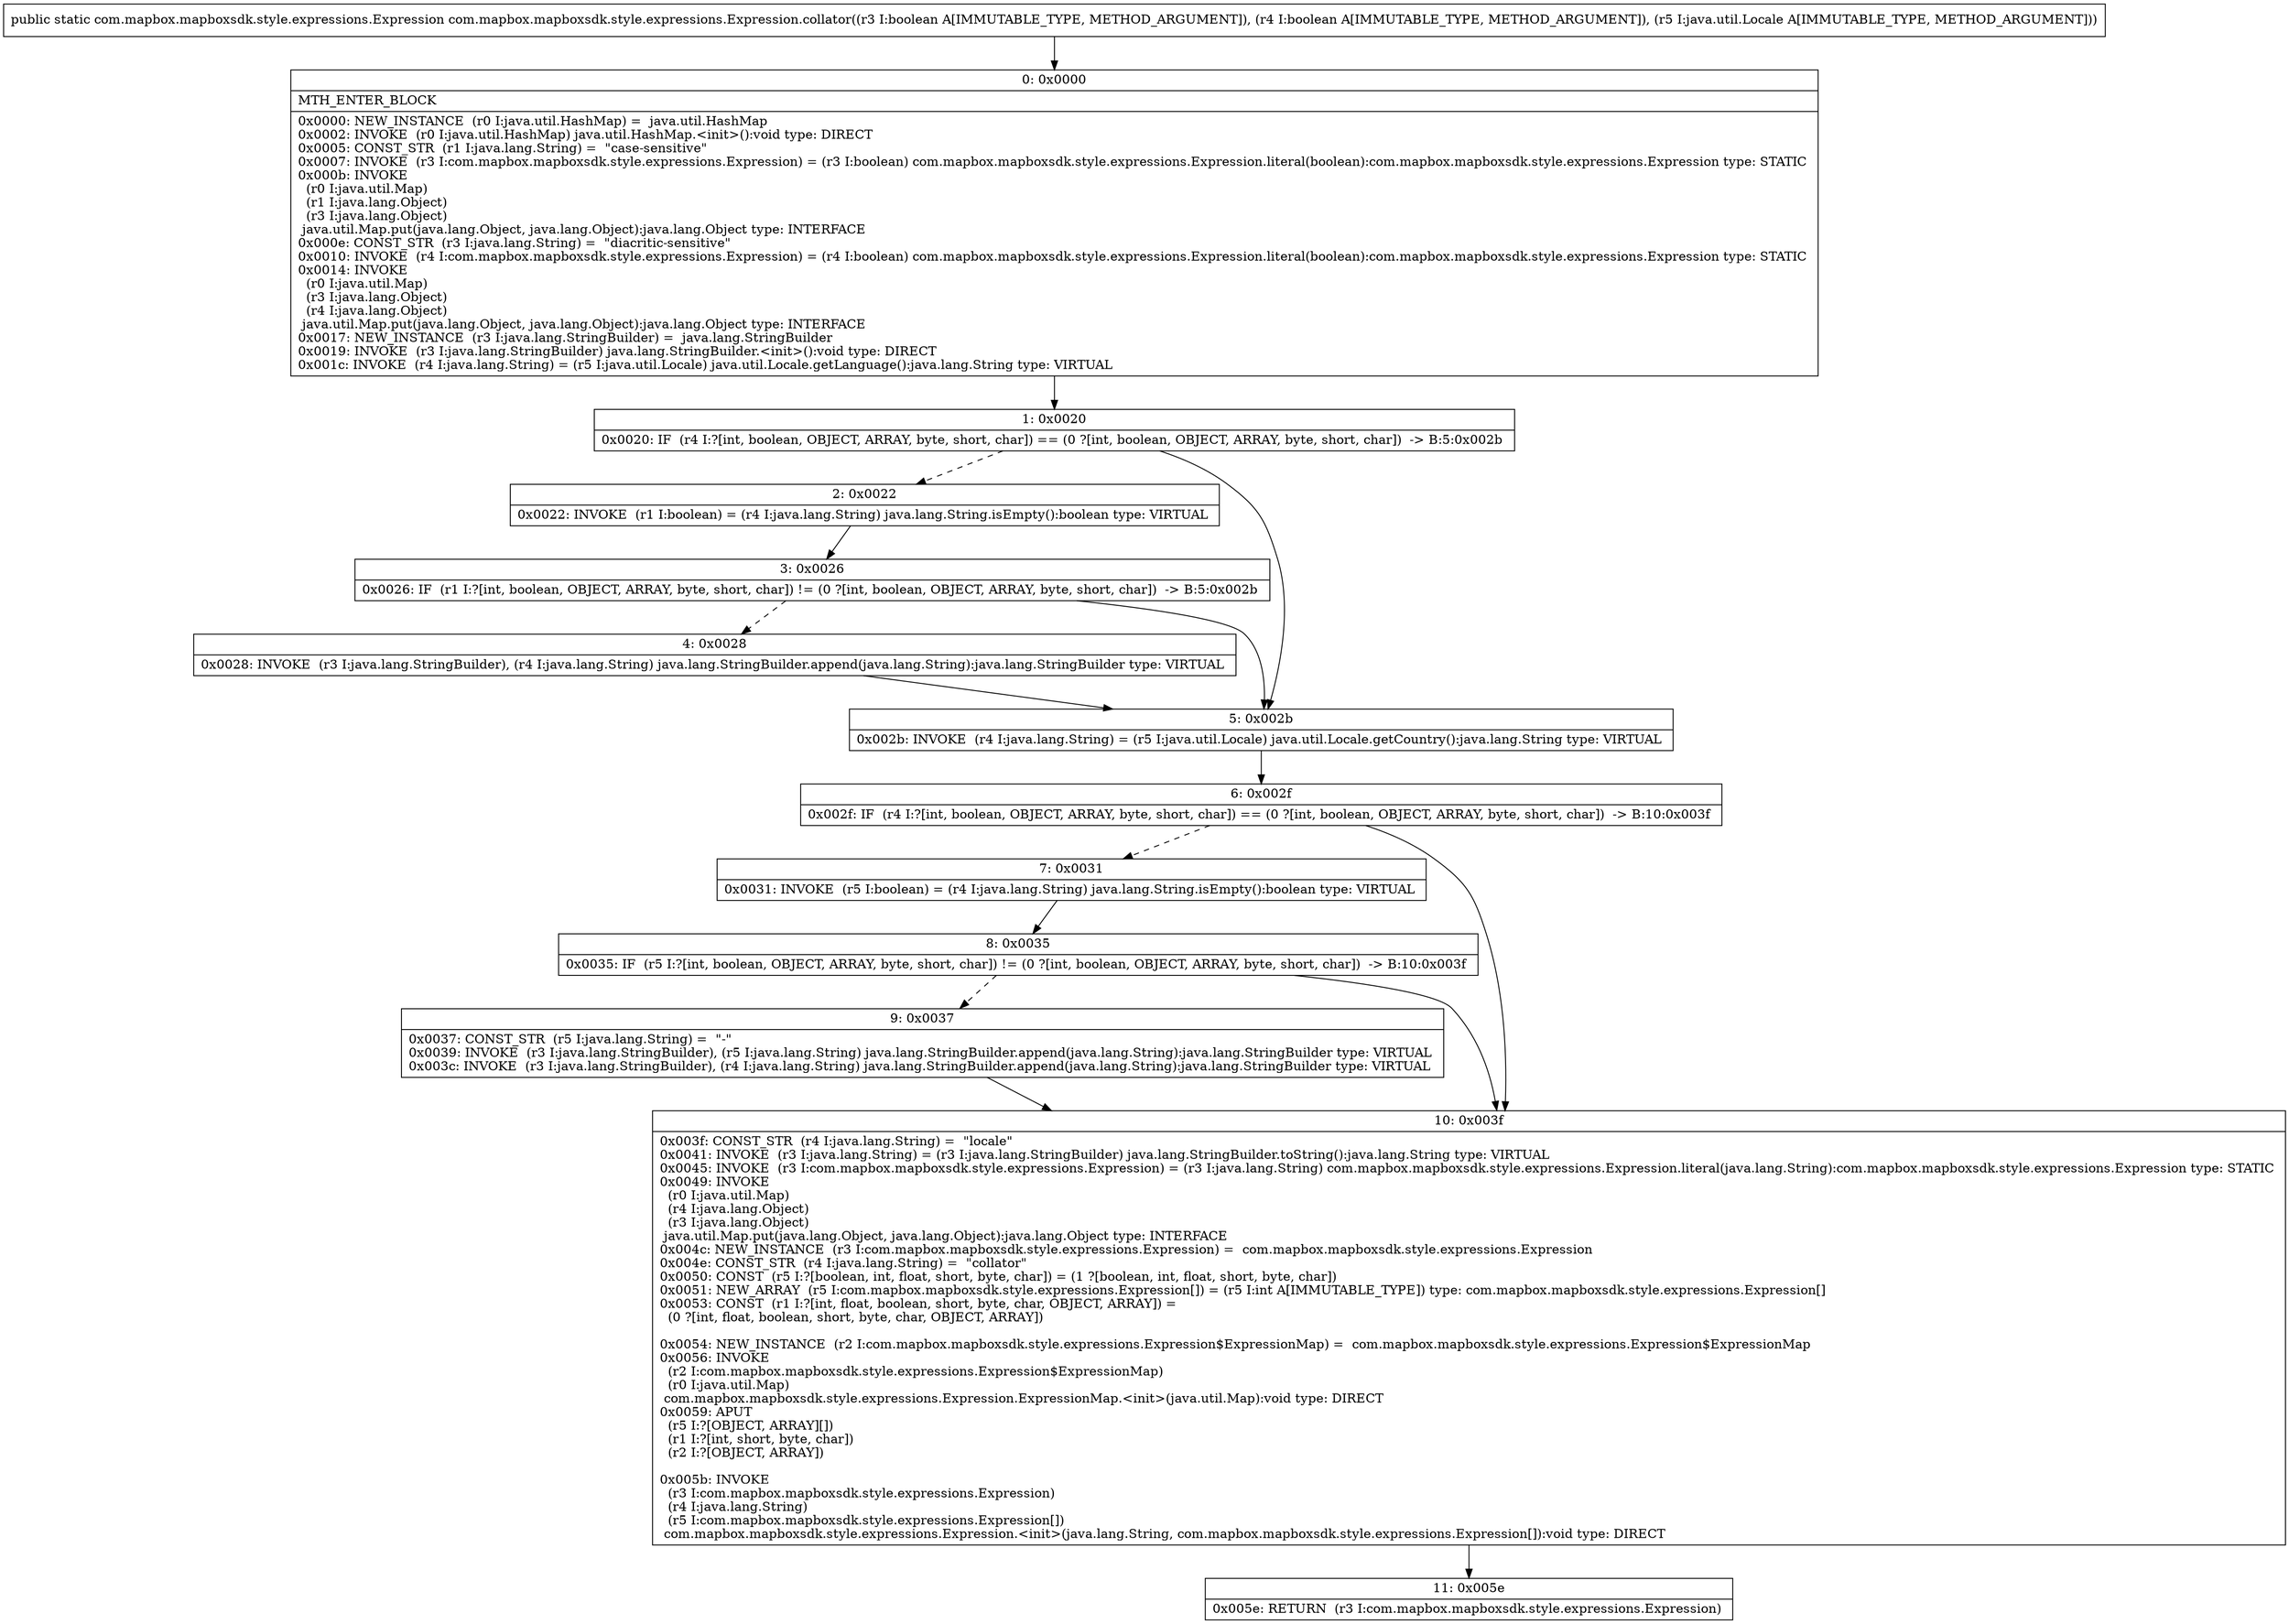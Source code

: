 digraph "CFG forcom.mapbox.mapboxsdk.style.expressions.Expression.collator(ZZLjava\/util\/Locale;)Lcom\/mapbox\/mapboxsdk\/style\/expressions\/Expression;" {
Node_0 [shape=record,label="{0\:\ 0x0000|MTH_ENTER_BLOCK\l|0x0000: NEW_INSTANCE  (r0 I:java.util.HashMap) =  java.util.HashMap \l0x0002: INVOKE  (r0 I:java.util.HashMap) java.util.HashMap.\<init\>():void type: DIRECT \l0x0005: CONST_STR  (r1 I:java.lang.String) =  \"case\-sensitive\" \l0x0007: INVOKE  (r3 I:com.mapbox.mapboxsdk.style.expressions.Expression) = (r3 I:boolean) com.mapbox.mapboxsdk.style.expressions.Expression.literal(boolean):com.mapbox.mapboxsdk.style.expressions.Expression type: STATIC \l0x000b: INVOKE  \l  (r0 I:java.util.Map)\l  (r1 I:java.lang.Object)\l  (r3 I:java.lang.Object)\l java.util.Map.put(java.lang.Object, java.lang.Object):java.lang.Object type: INTERFACE \l0x000e: CONST_STR  (r3 I:java.lang.String) =  \"diacritic\-sensitive\" \l0x0010: INVOKE  (r4 I:com.mapbox.mapboxsdk.style.expressions.Expression) = (r4 I:boolean) com.mapbox.mapboxsdk.style.expressions.Expression.literal(boolean):com.mapbox.mapboxsdk.style.expressions.Expression type: STATIC \l0x0014: INVOKE  \l  (r0 I:java.util.Map)\l  (r3 I:java.lang.Object)\l  (r4 I:java.lang.Object)\l java.util.Map.put(java.lang.Object, java.lang.Object):java.lang.Object type: INTERFACE \l0x0017: NEW_INSTANCE  (r3 I:java.lang.StringBuilder) =  java.lang.StringBuilder \l0x0019: INVOKE  (r3 I:java.lang.StringBuilder) java.lang.StringBuilder.\<init\>():void type: DIRECT \l0x001c: INVOKE  (r4 I:java.lang.String) = (r5 I:java.util.Locale) java.util.Locale.getLanguage():java.lang.String type: VIRTUAL \l}"];
Node_1 [shape=record,label="{1\:\ 0x0020|0x0020: IF  (r4 I:?[int, boolean, OBJECT, ARRAY, byte, short, char]) == (0 ?[int, boolean, OBJECT, ARRAY, byte, short, char])  \-\> B:5:0x002b \l}"];
Node_2 [shape=record,label="{2\:\ 0x0022|0x0022: INVOKE  (r1 I:boolean) = (r4 I:java.lang.String) java.lang.String.isEmpty():boolean type: VIRTUAL \l}"];
Node_3 [shape=record,label="{3\:\ 0x0026|0x0026: IF  (r1 I:?[int, boolean, OBJECT, ARRAY, byte, short, char]) != (0 ?[int, boolean, OBJECT, ARRAY, byte, short, char])  \-\> B:5:0x002b \l}"];
Node_4 [shape=record,label="{4\:\ 0x0028|0x0028: INVOKE  (r3 I:java.lang.StringBuilder), (r4 I:java.lang.String) java.lang.StringBuilder.append(java.lang.String):java.lang.StringBuilder type: VIRTUAL \l}"];
Node_5 [shape=record,label="{5\:\ 0x002b|0x002b: INVOKE  (r4 I:java.lang.String) = (r5 I:java.util.Locale) java.util.Locale.getCountry():java.lang.String type: VIRTUAL \l}"];
Node_6 [shape=record,label="{6\:\ 0x002f|0x002f: IF  (r4 I:?[int, boolean, OBJECT, ARRAY, byte, short, char]) == (0 ?[int, boolean, OBJECT, ARRAY, byte, short, char])  \-\> B:10:0x003f \l}"];
Node_7 [shape=record,label="{7\:\ 0x0031|0x0031: INVOKE  (r5 I:boolean) = (r4 I:java.lang.String) java.lang.String.isEmpty():boolean type: VIRTUAL \l}"];
Node_8 [shape=record,label="{8\:\ 0x0035|0x0035: IF  (r5 I:?[int, boolean, OBJECT, ARRAY, byte, short, char]) != (0 ?[int, boolean, OBJECT, ARRAY, byte, short, char])  \-\> B:10:0x003f \l}"];
Node_9 [shape=record,label="{9\:\ 0x0037|0x0037: CONST_STR  (r5 I:java.lang.String) =  \"\-\" \l0x0039: INVOKE  (r3 I:java.lang.StringBuilder), (r5 I:java.lang.String) java.lang.StringBuilder.append(java.lang.String):java.lang.StringBuilder type: VIRTUAL \l0x003c: INVOKE  (r3 I:java.lang.StringBuilder), (r4 I:java.lang.String) java.lang.StringBuilder.append(java.lang.String):java.lang.StringBuilder type: VIRTUAL \l}"];
Node_10 [shape=record,label="{10\:\ 0x003f|0x003f: CONST_STR  (r4 I:java.lang.String) =  \"locale\" \l0x0041: INVOKE  (r3 I:java.lang.String) = (r3 I:java.lang.StringBuilder) java.lang.StringBuilder.toString():java.lang.String type: VIRTUAL \l0x0045: INVOKE  (r3 I:com.mapbox.mapboxsdk.style.expressions.Expression) = (r3 I:java.lang.String) com.mapbox.mapboxsdk.style.expressions.Expression.literal(java.lang.String):com.mapbox.mapboxsdk.style.expressions.Expression type: STATIC \l0x0049: INVOKE  \l  (r0 I:java.util.Map)\l  (r4 I:java.lang.Object)\l  (r3 I:java.lang.Object)\l java.util.Map.put(java.lang.Object, java.lang.Object):java.lang.Object type: INTERFACE \l0x004c: NEW_INSTANCE  (r3 I:com.mapbox.mapboxsdk.style.expressions.Expression) =  com.mapbox.mapboxsdk.style.expressions.Expression \l0x004e: CONST_STR  (r4 I:java.lang.String) =  \"collator\" \l0x0050: CONST  (r5 I:?[boolean, int, float, short, byte, char]) = (1 ?[boolean, int, float, short, byte, char]) \l0x0051: NEW_ARRAY  (r5 I:com.mapbox.mapboxsdk.style.expressions.Expression[]) = (r5 I:int A[IMMUTABLE_TYPE]) type: com.mapbox.mapboxsdk.style.expressions.Expression[] \l0x0053: CONST  (r1 I:?[int, float, boolean, short, byte, char, OBJECT, ARRAY]) = \l  (0 ?[int, float, boolean, short, byte, char, OBJECT, ARRAY])\l \l0x0054: NEW_INSTANCE  (r2 I:com.mapbox.mapboxsdk.style.expressions.Expression$ExpressionMap) =  com.mapbox.mapboxsdk.style.expressions.Expression$ExpressionMap \l0x0056: INVOKE  \l  (r2 I:com.mapbox.mapboxsdk.style.expressions.Expression$ExpressionMap)\l  (r0 I:java.util.Map)\l com.mapbox.mapboxsdk.style.expressions.Expression.ExpressionMap.\<init\>(java.util.Map):void type: DIRECT \l0x0059: APUT  \l  (r5 I:?[OBJECT, ARRAY][])\l  (r1 I:?[int, short, byte, char])\l  (r2 I:?[OBJECT, ARRAY])\l \l0x005b: INVOKE  \l  (r3 I:com.mapbox.mapboxsdk.style.expressions.Expression)\l  (r4 I:java.lang.String)\l  (r5 I:com.mapbox.mapboxsdk.style.expressions.Expression[])\l com.mapbox.mapboxsdk.style.expressions.Expression.\<init\>(java.lang.String, com.mapbox.mapboxsdk.style.expressions.Expression[]):void type: DIRECT \l}"];
Node_11 [shape=record,label="{11\:\ 0x005e|0x005e: RETURN  (r3 I:com.mapbox.mapboxsdk.style.expressions.Expression) \l}"];
MethodNode[shape=record,label="{public static com.mapbox.mapboxsdk.style.expressions.Expression com.mapbox.mapboxsdk.style.expressions.Expression.collator((r3 I:boolean A[IMMUTABLE_TYPE, METHOD_ARGUMENT]), (r4 I:boolean A[IMMUTABLE_TYPE, METHOD_ARGUMENT]), (r5 I:java.util.Locale A[IMMUTABLE_TYPE, METHOD_ARGUMENT])) }"];
MethodNode -> Node_0;
Node_0 -> Node_1;
Node_1 -> Node_2[style=dashed];
Node_1 -> Node_5;
Node_2 -> Node_3;
Node_3 -> Node_4[style=dashed];
Node_3 -> Node_5;
Node_4 -> Node_5;
Node_5 -> Node_6;
Node_6 -> Node_7[style=dashed];
Node_6 -> Node_10;
Node_7 -> Node_8;
Node_8 -> Node_9[style=dashed];
Node_8 -> Node_10;
Node_9 -> Node_10;
Node_10 -> Node_11;
}


